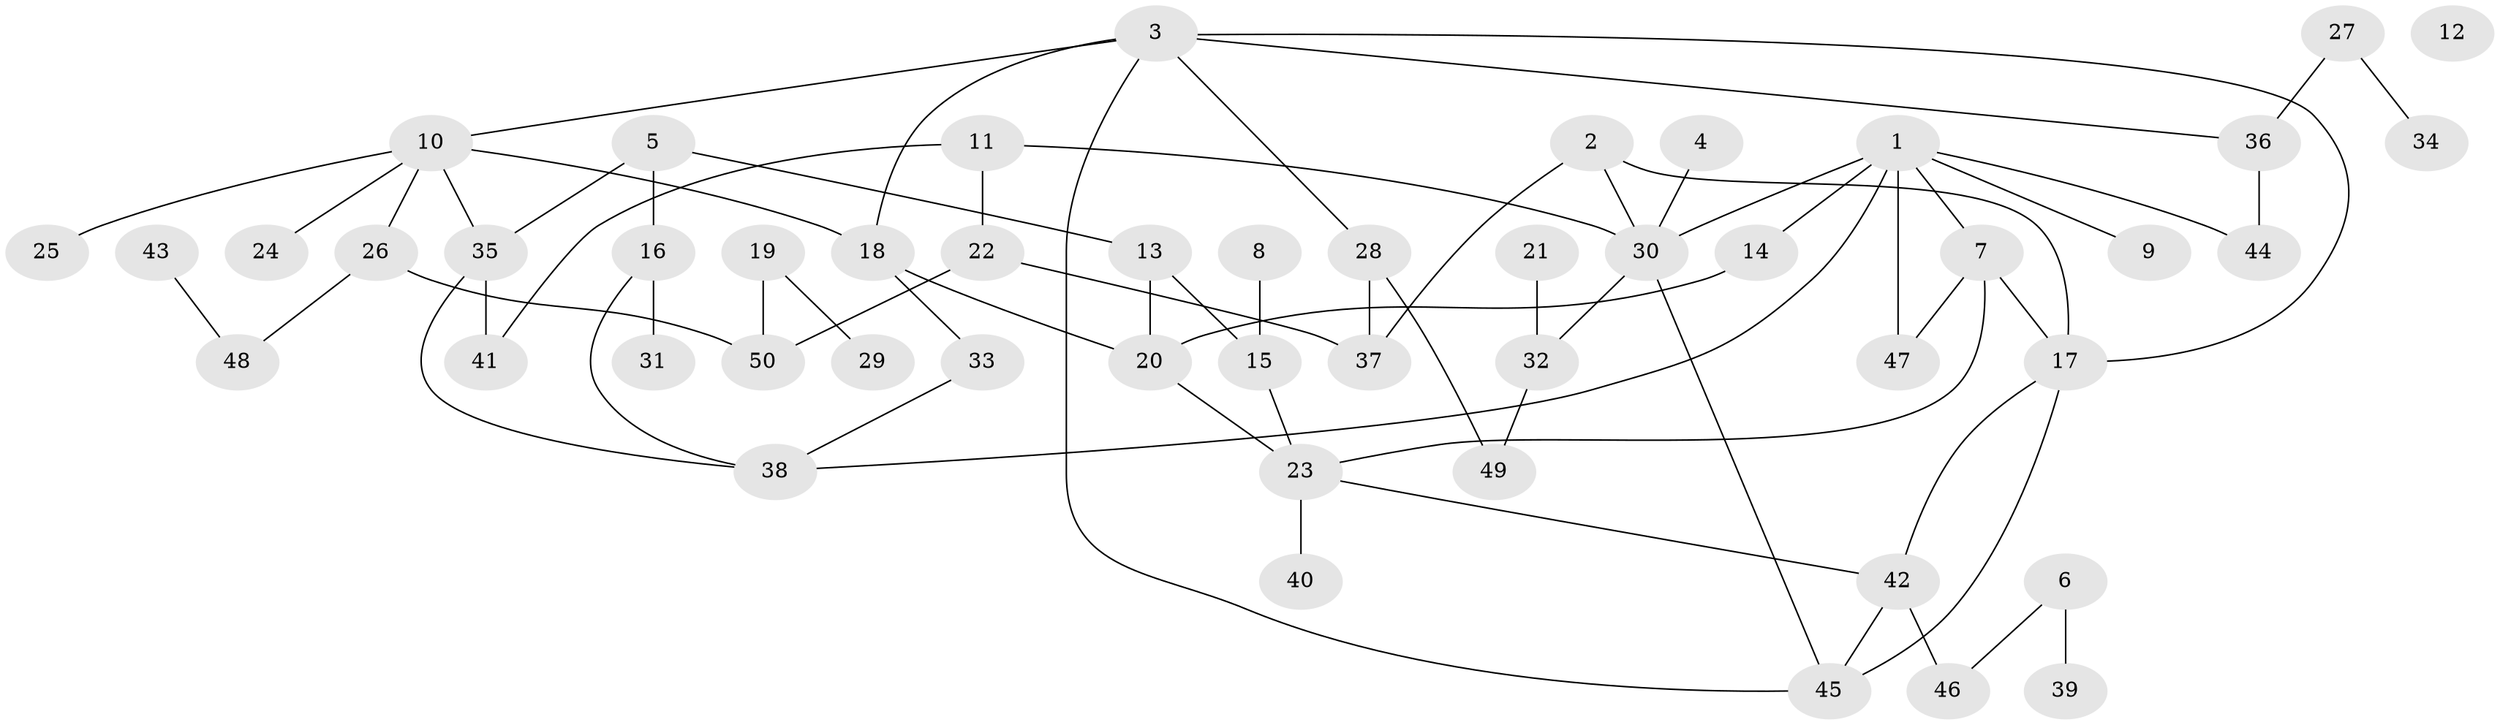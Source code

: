 // Generated by graph-tools (version 1.1) at 2025/33/03/09/25 02:33:47]
// undirected, 50 vertices, 68 edges
graph export_dot {
graph [start="1"]
  node [color=gray90,style=filled];
  1;
  2;
  3;
  4;
  5;
  6;
  7;
  8;
  9;
  10;
  11;
  12;
  13;
  14;
  15;
  16;
  17;
  18;
  19;
  20;
  21;
  22;
  23;
  24;
  25;
  26;
  27;
  28;
  29;
  30;
  31;
  32;
  33;
  34;
  35;
  36;
  37;
  38;
  39;
  40;
  41;
  42;
  43;
  44;
  45;
  46;
  47;
  48;
  49;
  50;
  1 -- 7;
  1 -- 9;
  1 -- 14;
  1 -- 30;
  1 -- 38;
  1 -- 44;
  1 -- 47;
  2 -- 17;
  2 -- 30;
  2 -- 37;
  3 -- 10;
  3 -- 17;
  3 -- 18;
  3 -- 28;
  3 -- 36;
  3 -- 45;
  4 -- 30;
  5 -- 13;
  5 -- 16;
  5 -- 35;
  6 -- 39;
  6 -- 46;
  7 -- 17;
  7 -- 23;
  7 -- 47;
  8 -- 15;
  10 -- 18;
  10 -- 24;
  10 -- 25;
  10 -- 26;
  10 -- 35;
  11 -- 22;
  11 -- 30;
  11 -- 41;
  13 -- 15;
  13 -- 20;
  14 -- 20;
  15 -- 23;
  16 -- 31;
  16 -- 38;
  17 -- 42;
  17 -- 45;
  18 -- 20;
  18 -- 33;
  19 -- 29;
  19 -- 50;
  20 -- 23;
  21 -- 32;
  22 -- 37;
  22 -- 50;
  23 -- 40;
  23 -- 42;
  26 -- 48;
  26 -- 50;
  27 -- 34;
  27 -- 36;
  28 -- 37;
  28 -- 49;
  30 -- 32;
  30 -- 45;
  32 -- 49;
  33 -- 38;
  35 -- 38;
  35 -- 41;
  36 -- 44;
  42 -- 45;
  42 -- 46;
  43 -- 48;
}
